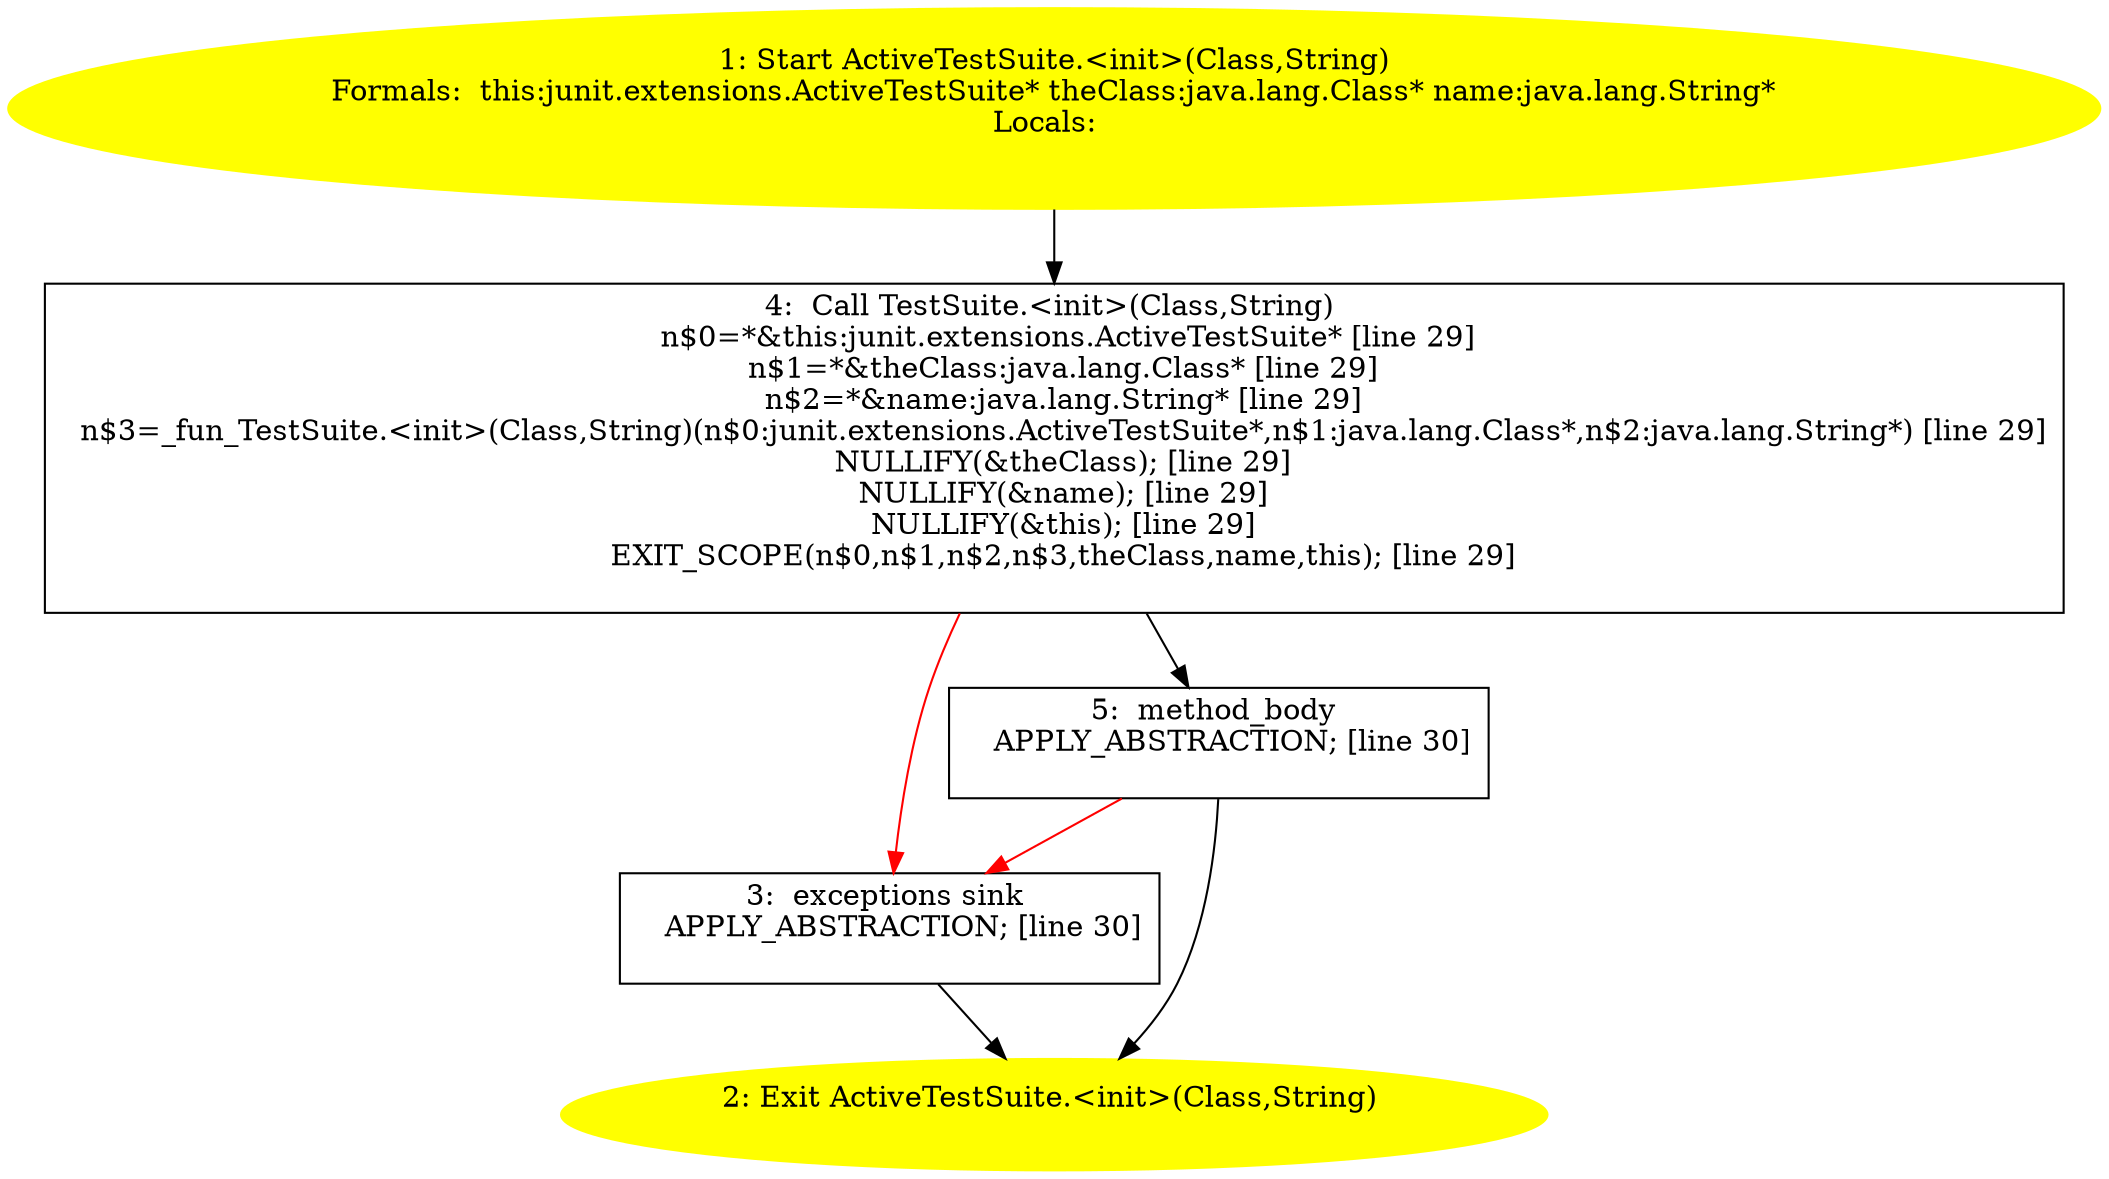 /* @generated */
digraph cfg {
"junit.extensions.ActiveTestSuite.<init>(java.lang.Class,java.lang.String).d765120b798a6447d2cca09b4a35aae0_1" [label="1: Start ActiveTestSuite.<init>(Class,String)\nFormals:  this:junit.extensions.ActiveTestSuite* theClass:java.lang.Class* name:java.lang.String*\nLocals:  \n  " color=yellow style=filled]
	

	 "junit.extensions.ActiveTestSuite.<init>(java.lang.Class,java.lang.String).d765120b798a6447d2cca09b4a35aae0_1" -> "junit.extensions.ActiveTestSuite.<init>(java.lang.Class,java.lang.String).d765120b798a6447d2cca09b4a35aae0_4" ;
"junit.extensions.ActiveTestSuite.<init>(java.lang.Class,java.lang.String).d765120b798a6447d2cca09b4a35aae0_2" [label="2: Exit ActiveTestSuite.<init>(Class,String) \n  " color=yellow style=filled]
	

"junit.extensions.ActiveTestSuite.<init>(java.lang.Class,java.lang.String).d765120b798a6447d2cca09b4a35aae0_3" [label="3:  exceptions sink \n   APPLY_ABSTRACTION; [line 30]\n " shape="box"]
	

	 "junit.extensions.ActiveTestSuite.<init>(java.lang.Class,java.lang.String).d765120b798a6447d2cca09b4a35aae0_3" -> "junit.extensions.ActiveTestSuite.<init>(java.lang.Class,java.lang.String).d765120b798a6447d2cca09b4a35aae0_2" ;
"junit.extensions.ActiveTestSuite.<init>(java.lang.Class,java.lang.String).d765120b798a6447d2cca09b4a35aae0_4" [label="4:  Call TestSuite.<init>(Class,String) \n   n$0=*&this:junit.extensions.ActiveTestSuite* [line 29]\n  n$1=*&theClass:java.lang.Class* [line 29]\n  n$2=*&name:java.lang.String* [line 29]\n  n$3=_fun_TestSuite.<init>(Class,String)(n$0:junit.extensions.ActiveTestSuite*,n$1:java.lang.Class*,n$2:java.lang.String*) [line 29]\n  NULLIFY(&theClass); [line 29]\n  NULLIFY(&name); [line 29]\n  NULLIFY(&this); [line 29]\n  EXIT_SCOPE(n$0,n$1,n$2,n$3,theClass,name,this); [line 29]\n " shape="box"]
	

	 "junit.extensions.ActiveTestSuite.<init>(java.lang.Class,java.lang.String).d765120b798a6447d2cca09b4a35aae0_4" -> "junit.extensions.ActiveTestSuite.<init>(java.lang.Class,java.lang.String).d765120b798a6447d2cca09b4a35aae0_5" ;
	 "junit.extensions.ActiveTestSuite.<init>(java.lang.Class,java.lang.String).d765120b798a6447d2cca09b4a35aae0_4" -> "junit.extensions.ActiveTestSuite.<init>(java.lang.Class,java.lang.String).d765120b798a6447d2cca09b4a35aae0_3" [color="red" ];
"junit.extensions.ActiveTestSuite.<init>(java.lang.Class,java.lang.String).d765120b798a6447d2cca09b4a35aae0_5" [label="5:  method_body \n   APPLY_ABSTRACTION; [line 30]\n " shape="box"]
	

	 "junit.extensions.ActiveTestSuite.<init>(java.lang.Class,java.lang.String).d765120b798a6447d2cca09b4a35aae0_5" -> "junit.extensions.ActiveTestSuite.<init>(java.lang.Class,java.lang.String).d765120b798a6447d2cca09b4a35aae0_2" ;
	 "junit.extensions.ActiveTestSuite.<init>(java.lang.Class,java.lang.String).d765120b798a6447d2cca09b4a35aae0_5" -> "junit.extensions.ActiveTestSuite.<init>(java.lang.Class,java.lang.String).d765120b798a6447d2cca09b4a35aae0_3" [color="red" ];
}
